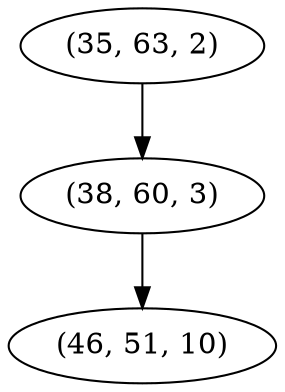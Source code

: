 digraph tree {
    "(35, 63, 2)";
    "(38, 60, 3)";
    "(46, 51, 10)";
    "(35, 63, 2)" -> "(38, 60, 3)";
    "(38, 60, 3)" -> "(46, 51, 10)";
}

